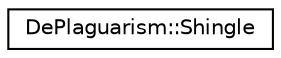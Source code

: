 digraph "Graphical Class Hierarchy"
{
  edge [fontname="Helvetica",fontsize="10",labelfontname="Helvetica",labelfontsize="10"];
  node [fontname="Helvetica",fontsize="10",shape=record];
  rankdir="LR";
  Node1 [label="DePlaguarism::Shingle",height=0.2,width=0.4,color="black", fillcolor="white", style="filled",URL="$class_de_plaguarism_1_1_shingle.html",tooltip="Represents text, its shingles and tools to get it. "];
}
